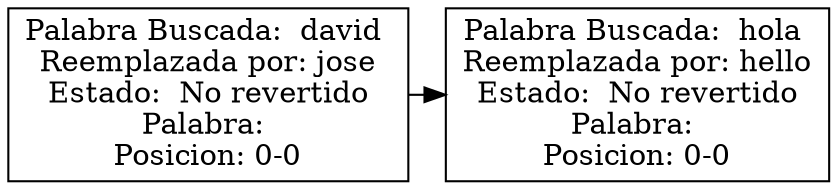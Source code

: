 digraph G {node[shape = box];
Nodo0 [label =  "Palabra Buscada:  david 
Reemplazada por: jose
Estado:  No revertido
Palabra: 
Posicion: 0-0
"]Nodo1 [label =  "Palabra Buscada:  hola 
Reemplazada por: hello
Estado:  No revertido
Palabra: 
Posicion: 0-0
"]Nodo0->Nodo1{rank=same; Nodo0;Nodo1;}}